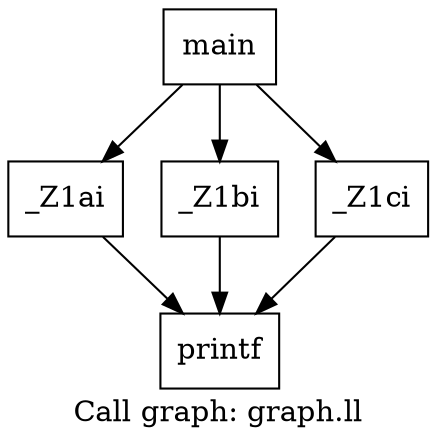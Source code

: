 digraph "Call graph: graph.ll" {
	label="Call graph: graph.ll";

	Node0x555555629be0 [shape=record,label="{_Z1ai}"];
	Node0x555555629be0 -> Node0x555555629c90;
	Node0x555555629c90 [shape=record,label="{printf}"];
	Node0x55555562a1b0 [shape=record,label="{_Z1bi}"];
	Node0x55555562a1b0 -> Node0x555555629c90;
	Node0x55555562a260 [shape=record,label="{_Z1ci}"];
	Node0x55555562a260 -> Node0x555555629c90;
	Node0x55555562a310 [shape=record,label="{main}"];
	Node0x55555562a310 -> Node0x555555629be0;
	Node0x55555562a310 -> Node0x55555562a1b0;
	Node0x55555562a310 -> Node0x55555562a260;
}
